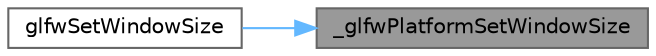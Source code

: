 digraph "_glfwPlatformSetWindowSize"
{
 // LATEX_PDF_SIZE
  bgcolor="transparent";
  edge [fontname=Helvetica,fontsize=10,labelfontname=Helvetica,labelfontsize=10];
  node [fontname=Helvetica,fontsize=10,shape=box,height=0.2,width=0.4];
  rankdir="RL";
  Node1 [id="Node000001",label="_glfwPlatformSetWindowSize",height=0.2,width=0.4,color="gray40", fillcolor="grey60", style="filled", fontcolor="black",tooltip=" "];
  Node1 -> Node2 [id="edge3_Node000001_Node000002",dir="back",color="steelblue1",style="solid",tooltip=" "];
  Node2 [id="Node000002",label="glfwSetWindowSize",height=0.2,width=0.4,color="grey40", fillcolor="white", style="filled",URL="$group__window.html#gae54d1f4915ded15e267ddd3f41496cd2",tooltip="Sets the size of the content area of the specified window."];
}
